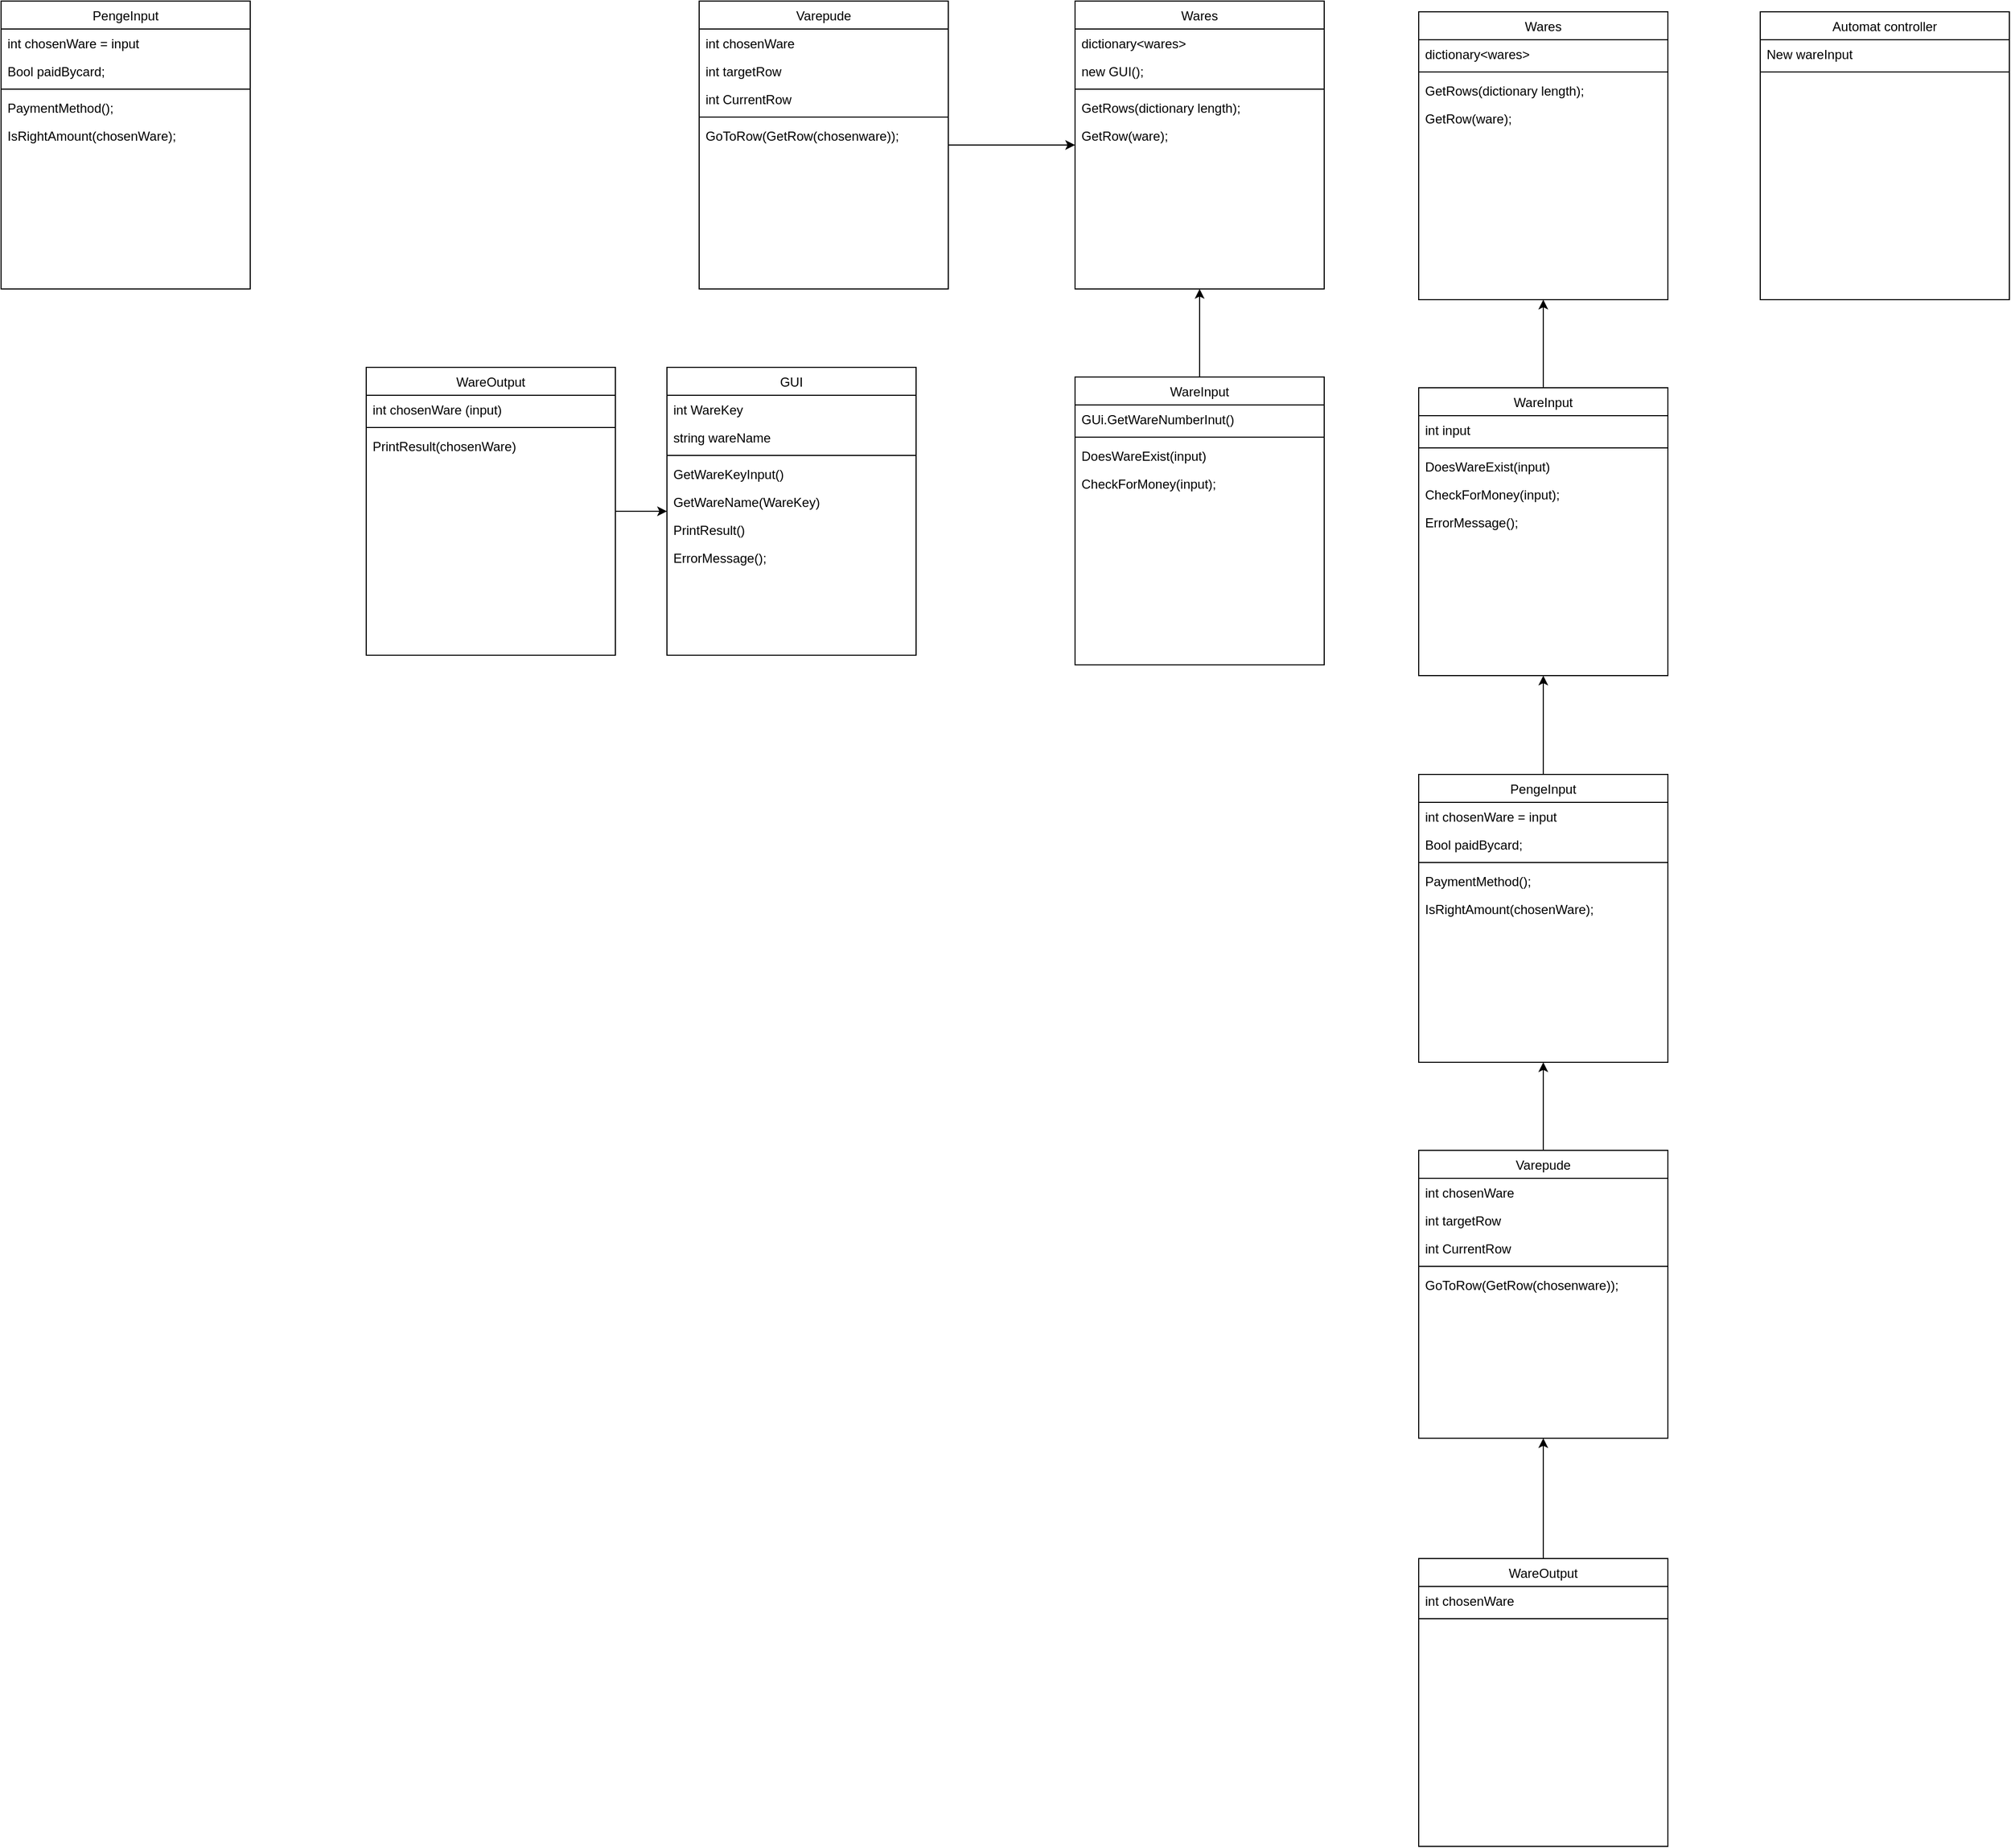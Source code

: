 <mxfile version="20.2.8" type="device"><diagram id="C5RBs43oDa-KdzZeNtuy" name="Page-1"><mxGraphModel dx="3357" dy="727" grid="1" gridSize="10" guides="1" tooltips="1" connect="1" arrows="1" fold="1" page="1" pageScale="1" pageWidth="827" pageHeight="1169" math="0" shadow="0"><root><mxCell id="WIyWlLk6GJQsqaUBKTNV-0"/><mxCell id="WIyWlLk6GJQsqaUBKTNV-1" parent="WIyWlLk6GJQsqaUBKTNV-0"/><mxCell id="zkfFHV4jXpPFQw0GAbJ--17" value="Automat controller" style="swimlane;fontStyle=0;align=center;verticalAlign=top;childLayout=stackLayout;horizontal=1;startSize=26;horizontalStack=0;resizeParent=1;resizeLast=0;collapsible=1;marginBottom=0;rounded=0;shadow=0;strokeWidth=1;" parent="WIyWlLk6GJQsqaUBKTNV-1" vertex="1"><mxGeometry x="508" y="120" width="232" height="268" as="geometry"><mxRectangle x="508" y="120" width="160" height="26" as="alternateBounds"/></mxGeometry></mxCell><mxCell id="wfZchQYUGx2VBeROAHc0-4" value="New wareInput" style="text;align=left;verticalAlign=top;spacingLeft=4;spacingRight=4;overflow=hidden;rotatable=0;points=[[0,0.5],[1,0.5]];portConstraint=eastwest;rounded=0;shadow=0;html=0;" vertex="1" parent="zkfFHV4jXpPFQw0GAbJ--17"><mxGeometry y="26" width="232" height="26" as="geometry"/></mxCell><mxCell id="zkfFHV4jXpPFQw0GAbJ--23" value="" style="line;html=1;strokeWidth=1;align=left;verticalAlign=middle;spacingTop=-1;spacingLeft=3;spacingRight=3;rotatable=0;labelPosition=right;points=[];portConstraint=eastwest;" parent="zkfFHV4jXpPFQw0GAbJ--17" vertex="1"><mxGeometry y="52" width="232" height="8" as="geometry"/></mxCell><mxCell id="wfZchQYUGx2VBeROAHc0-37" style="edgeStyle=orthogonalEdgeStyle;rounded=0;orthogonalLoop=1;jettySize=auto;html=1;" edge="1" parent="WIyWlLk6GJQsqaUBKTNV-1" source="wfZchQYUGx2VBeROAHc0-6" target="wfZchQYUGx2VBeROAHc0-32"><mxGeometry relative="1" as="geometry"/></mxCell><mxCell id="wfZchQYUGx2VBeROAHc0-6" value="WareInput" style="swimlane;fontStyle=0;align=center;verticalAlign=top;childLayout=stackLayout;horizontal=1;startSize=26;horizontalStack=0;resizeParent=1;resizeLast=0;collapsible=1;marginBottom=0;rounded=0;shadow=0;strokeWidth=1;" vertex="1" parent="WIyWlLk6GJQsqaUBKTNV-1"><mxGeometry x="190" y="470" width="232" height="268" as="geometry"><mxRectangle x="550" y="140" width="160" height="26" as="alternateBounds"/></mxGeometry></mxCell><mxCell id="wfZchQYUGx2VBeROAHc0-16" value="int input" style="text;align=left;verticalAlign=top;spacingLeft=4;spacingRight=4;overflow=hidden;rotatable=0;points=[[0,0.5],[1,0.5]];portConstraint=eastwest;" vertex="1" parent="wfZchQYUGx2VBeROAHc0-6"><mxGeometry y="26" width="232" height="26" as="geometry"/></mxCell><mxCell id="wfZchQYUGx2VBeROAHc0-13" value="" style="line;html=1;strokeWidth=1;align=left;verticalAlign=middle;spacingTop=-1;spacingLeft=3;spacingRight=3;rotatable=0;labelPosition=right;points=[];portConstraint=eastwest;" vertex="1" parent="wfZchQYUGx2VBeROAHc0-6"><mxGeometry y="52" width="232" height="8" as="geometry"/></mxCell><mxCell id="wfZchQYUGx2VBeROAHc0-19" value="DoesWareExist(input)" style="text;align=left;verticalAlign=top;spacingLeft=4;spacingRight=4;overflow=hidden;rotatable=0;points=[[0,0.5],[1,0.5]];portConstraint=eastwest;" vertex="1" parent="wfZchQYUGx2VBeROAHc0-6"><mxGeometry y="60" width="232" height="26" as="geometry"/></mxCell><mxCell id="wfZchQYUGx2VBeROAHc0-61" value="CheckForMoney(input);" style="text;align=left;verticalAlign=top;spacingLeft=4;spacingRight=4;overflow=hidden;rotatable=0;points=[[0,0.5],[1,0.5]];portConstraint=eastwest;" vertex="1" parent="wfZchQYUGx2VBeROAHc0-6"><mxGeometry y="86" width="232" height="26" as="geometry"/></mxCell><mxCell id="wfZchQYUGx2VBeROAHc0-62" value="ErrorMessage();" style="text;align=left;verticalAlign=top;spacingLeft=4;spacingRight=4;overflow=hidden;rotatable=0;points=[[0,0.5],[1,0.5]];portConstraint=eastwest;" vertex="1" parent="wfZchQYUGx2VBeROAHc0-6"><mxGeometry y="112" width="232" height="26" as="geometry"/></mxCell><mxCell id="wfZchQYUGx2VBeROAHc0-53" style="edgeStyle=orthogonalEdgeStyle;rounded=0;orthogonalLoop=1;jettySize=auto;html=1;" edge="1" parent="WIyWlLk6GJQsqaUBKTNV-1" source="wfZchQYUGx2VBeROAHc0-20" target="wfZchQYUGx2VBeROAHc0-6"><mxGeometry relative="1" as="geometry"><mxPoint x="320" y="480" as="targetPoint"/></mxGeometry></mxCell><mxCell id="wfZchQYUGx2VBeROAHc0-20" value="PengeInput" style="swimlane;fontStyle=0;align=center;verticalAlign=top;childLayout=stackLayout;horizontal=1;startSize=26;horizontalStack=0;resizeParent=1;resizeLast=0;collapsible=1;marginBottom=0;rounded=0;shadow=0;strokeWidth=1;" vertex="1" parent="WIyWlLk6GJQsqaUBKTNV-1"><mxGeometry x="190" y="830" width="232" height="268" as="geometry"><mxRectangle x="550" y="140" width="160" height="26" as="alternateBounds"/></mxGeometry></mxCell><mxCell id="wfZchQYUGx2VBeROAHc0-21" value="int chosenWare = input" style="text;align=left;verticalAlign=top;spacingLeft=4;spacingRight=4;overflow=hidden;rotatable=0;points=[[0,0.5],[1,0.5]];portConstraint=eastwest;" vertex="1" parent="wfZchQYUGx2VBeROAHc0-20"><mxGeometry y="26" width="232" height="26" as="geometry"/></mxCell><mxCell id="wfZchQYUGx2VBeROAHc0-22" value="Bool paidBycard;" style="text;align=left;verticalAlign=top;spacingLeft=4;spacingRight=4;overflow=hidden;rotatable=0;points=[[0,0.5],[1,0.5]];portConstraint=eastwest;" vertex="1" parent="wfZchQYUGx2VBeROAHc0-20"><mxGeometry y="52" width="232" height="26" as="geometry"/></mxCell><mxCell id="wfZchQYUGx2VBeROAHc0-23" value="" style="line;html=1;strokeWidth=1;align=left;verticalAlign=middle;spacingTop=-1;spacingLeft=3;spacingRight=3;rotatable=0;labelPosition=right;points=[];portConstraint=eastwest;" vertex="1" parent="wfZchQYUGx2VBeROAHc0-20"><mxGeometry y="78" width="232" height="8" as="geometry"/></mxCell><mxCell id="wfZchQYUGx2VBeROAHc0-63" value="PaymentMethod();" style="text;align=left;verticalAlign=top;spacingLeft=4;spacingRight=4;overflow=hidden;rotatable=0;points=[[0,0.5],[1,0.5]];portConstraint=eastwest;" vertex="1" parent="wfZchQYUGx2VBeROAHc0-20"><mxGeometry y="86" width="232" height="26" as="geometry"/></mxCell><mxCell id="wfZchQYUGx2VBeROAHc0-30" value="IsRightAmount(chosenWare);" style="text;align=left;verticalAlign=top;spacingLeft=4;spacingRight=4;overflow=hidden;rotatable=0;points=[[0,0.5],[1,0.5]];portConstraint=eastwest;" vertex="1" parent="wfZchQYUGx2VBeROAHc0-20"><mxGeometry y="112" width="232" height="26" as="geometry"/></mxCell><mxCell id="wfZchQYUGx2VBeROAHc0-55" style="edgeStyle=orthogonalEdgeStyle;rounded=0;orthogonalLoop=1;jettySize=auto;html=1;" edge="1" parent="WIyWlLk6GJQsqaUBKTNV-1" source="wfZchQYUGx2VBeROAHc0-25" target="wfZchQYUGx2VBeROAHc0-20"><mxGeometry relative="1" as="geometry"/></mxCell><mxCell id="wfZchQYUGx2VBeROAHc0-25" value="Varepude" style="swimlane;fontStyle=0;align=center;verticalAlign=top;childLayout=stackLayout;horizontal=1;startSize=26;horizontalStack=0;resizeParent=1;resizeLast=0;collapsible=1;marginBottom=0;rounded=0;shadow=0;strokeWidth=1;" vertex="1" parent="WIyWlLk6GJQsqaUBKTNV-1"><mxGeometry x="190" y="1180" width="232" height="268" as="geometry"><mxRectangle x="550" y="140" width="160" height="26" as="alternateBounds"/></mxGeometry></mxCell><mxCell id="wfZchQYUGx2VBeROAHc0-29" value="int chosenWare" style="text;align=left;verticalAlign=top;spacingLeft=4;spacingRight=4;overflow=hidden;rotatable=0;points=[[0,0.5],[1,0.5]];portConstraint=eastwest;" vertex="1" parent="wfZchQYUGx2VBeROAHc0-25"><mxGeometry y="26" width="232" height="26" as="geometry"/></mxCell><mxCell id="wfZchQYUGx2VBeROAHc0-67" value="int targetRow" style="text;align=left;verticalAlign=top;spacingLeft=4;spacingRight=4;overflow=hidden;rotatable=0;points=[[0,0.5],[1,0.5]];portConstraint=eastwest;" vertex="1" parent="wfZchQYUGx2VBeROAHc0-25"><mxGeometry y="52" width="232" height="26" as="geometry"/></mxCell><mxCell id="wfZchQYUGx2VBeROAHc0-68" value="int CurrentRow" style="text;align=left;verticalAlign=top;spacingLeft=4;spacingRight=4;overflow=hidden;rotatable=0;points=[[0,0.5],[1,0.5]];portConstraint=eastwest;" vertex="1" parent="wfZchQYUGx2VBeROAHc0-25"><mxGeometry y="78" width="232" height="26" as="geometry"/></mxCell><mxCell id="wfZchQYUGx2VBeROAHc0-28" value="" style="line;html=1;strokeWidth=1;align=left;verticalAlign=middle;spacingTop=-1;spacingLeft=3;spacingRight=3;rotatable=0;labelPosition=right;points=[];portConstraint=eastwest;" vertex="1" parent="wfZchQYUGx2VBeROAHc0-25"><mxGeometry y="104" width="232" height="8" as="geometry"/></mxCell><mxCell id="wfZchQYUGx2VBeROAHc0-31" value="GoToRow(GetRow(chosenware));" style="text;align=left;verticalAlign=top;spacingLeft=4;spacingRight=4;overflow=hidden;rotatable=0;points=[[0,0.5],[1,0.5]];portConstraint=eastwest;" vertex="1" parent="wfZchQYUGx2VBeROAHc0-25"><mxGeometry y="112" width="232" height="26" as="geometry"/></mxCell><mxCell id="wfZchQYUGx2VBeROAHc0-32" value="Wares" style="swimlane;fontStyle=0;align=center;verticalAlign=top;childLayout=stackLayout;horizontal=1;startSize=26;horizontalStack=0;resizeParent=1;resizeLast=0;collapsible=1;marginBottom=0;rounded=0;shadow=0;strokeWidth=1;" vertex="1" parent="WIyWlLk6GJQsqaUBKTNV-1"><mxGeometry x="190" y="120" width="232" height="268" as="geometry"><mxRectangle x="550" y="140" width="160" height="26" as="alternateBounds"/></mxGeometry></mxCell><mxCell id="wfZchQYUGx2VBeROAHc0-33" value="dictionary&lt;wares&gt; " style="text;align=left;verticalAlign=top;spacingLeft=4;spacingRight=4;overflow=hidden;rotatable=0;points=[[0,0.5],[1,0.5]];portConstraint=eastwest;" vertex="1" parent="wfZchQYUGx2VBeROAHc0-32"><mxGeometry y="26" width="232" height="26" as="geometry"/></mxCell><mxCell id="wfZchQYUGx2VBeROAHc0-34" value="" style="line;html=1;strokeWidth=1;align=left;verticalAlign=middle;spacingTop=-1;spacingLeft=3;spacingRight=3;rotatable=0;labelPosition=right;points=[];portConstraint=eastwest;" vertex="1" parent="wfZchQYUGx2VBeROAHc0-32"><mxGeometry y="52" width="232" height="8" as="geometry"/></mxCell><mxCell id="wfZchQYUGx2VBeROAHc0-35" value="GetRows(dictionary length);" style="text;align=left;verticalAlign=top;spacingLeft=4;spacingRight=4;overflow=hidden;rotatable=0;points=[[0,0.5],[1,0.5]];portConstraint=eastwest;" vertex="1" parent="wfZchQYUGx2VBeROAHc0-32"><mxGeometry y="60" width="232" height="26" as="geometry"/></mxCell><mxCell id="wfZchQYUGx2VBeROAHc0-65" value="GetRow(ware);" style="text;align=left;verticalAlign=top;spacingLeft=4;spacingRight=4;overflow=hidden;rotatable=0;points=[[0,0.5],[1,0.5]];portConstraint=eastwest;" vertex="1" parent="wfZchQYUGx2VBeROAHc0-32"><mxGeometry y="86" width="232" height="26" as="geometry"/></mxCell><mxCell id="wfZchQYUGx2VBeROAHc0-60" style="edgeStyle=orthogonalEdgeStyle;rounded=0;orthogonalLoop=1;jettySize=auto;html=1;" edge="1" parent="WIyWlLk6GJQsqaUBKTNV-1" source="wfZchQYUGx2VBeROAHc0-56" target="wfZchQYUGx2VBeROAHc0-25"><mxGeometry relative="1" as="geometry"/></mxCell><mxCell id="wfZchQYUGx2VBeROAHc0-56" value="WareOutput" style="swimlane;fontStyle=0;align=center;verticalAlign=top;childLayout=stackLayout;horizontal=1;startSize=26;horizontalStack=0;resizeParent=1;resizeLast=0;collapsible=1;marginBottom=0;rounded=0;shadow=0;strokeWidth=1;" vertex="1" parent="WIyWlLk6GJQsqaUBKTNV-1"><mxGeometry x="190" y="1560" width="232" height="268" as="geometry"><mxRectangle x="550" y="140" width="160" height="26" as="alternateBounds"/></mxGeometry></mxCell><mxCell id="wfZchQYUGx2VBeROAHc0-57" value="int chosenWare" style="text;align=left;verticalAlign=top;spacingLeft=4;spacingRight=4;overflow=hidden;rotatable=0;points=[[0,0.5],[1,0.5]];portConstraint=eastwest;" vertex="1" parent="wfZchQYUGx2VBeROAHc0-56"><mxGeometry y="26" width="232" height="26" as="geometry"/></mxCell><mxCell id="wfZchQYUGx2VBeROAHc0-58" value="" style="line;html=1;strokeWidth=1;align=left;verticalAlign=middle;spacingTop=-1;spacingLeft=3;spacingRight=3;rotatable=0;labelPosition=right;points=[];portConstraint=eastwest;" vertex="1" parent="wfZchQYUGx2VBeROAHc0-56"><mxGeometry y="52" width="232" height="8" as="geometry"/></mxCell><mxCell id="wfZchQYUGx2VBeROAHc0-99" style="edgeStyle=orthogonalEdgeStyle;rounded=0;orthogonalLoop=1;jettySize=auto;html=1;" edge="1" source="wfZchQYUGx2VBeROAHc0-100" target="wfZchQYUGx2VBeROAHc0-120" parent="WIyWlLk6GJQsqaUBKTNV-1"><mxGeometry relative="1" as="geometry"/></mxCell><mxCell id="wfZchQYUGx2VBeROAHc0-100" value="WareInput" style="swimlane;fontStyle=0;align=center;verticalAlign=top;childLayout=stackLayout;horizontal=1;startSize=26;horizontalStack=0;resizeParent=1;resizeLast=0;collapsible=1;marginBottom=0;rounded=0;shadow=0;strokeWidth=1;" vertex="1" parent="WIyWlLk6GJQsqaUBKTNV-1"><mxGeometry x="-130" y="460" width="232" height="268" as="geometry"><mxRectangle x="550" y="140" width="160" height="26" as="alternateBounds"/></mxGeometry></mxCell><mxCell id="wfZchQYUGx2VBeROAHc0-101" value="GUi.GetWareNumberInut()" style="text;align=left;verticalAlign=top;spacingLeft=4;spacingRight=4;overflow=hidden;rotatable=0;points=[[0,0.5],[1,0.5]];portConstraint=eastwest;" vertex="1" parent="wfZchQYUGx2VBeROAHc0-100"><mxGeometry y="26" width="232" height="26" as="geometry"/></mxCell><mxCell id="wfZchQYUGx2VBeROAHc0-102" value="" style="line;html=1;strokeWidth=1;align=left;verticalAlign=middle;spacingTop=-1;spacingLeft=3;spacingRight=3;rotatable=0;labelPosition=right;points=[];portConstraint=eastwest;" vertex="1" parent="wfZchQYUGx2VBeROAHc0-100"><mxGeometry y="52" width="232" height="8" as="geometry"/></mxCell><mxCell id="wfZchQYUGx2VBeROAHc0-103" value="DoesWareExist(input)" style="text;align=left;verticalAlign=top;spacingLeft=4;spacingRight=4;overflow=hidden;rotatable=0;points=[[0,0.5],[1,0.5]];portConstraint=eastwest;" vertex="1" parent="wfZchQYUGx2VBeROAHc0-100"><mxGeometry y="60" width="232" height="26" as="geometry"/></mxCell><mxCell id="wfZchQYUGx2VBeROAHc0-104" value="CheckForMoney(input);" style="text;align=left;verticalAlign=top;spacingLeft=4;spacingRight=4;overflow=hidden;rotatable=0;points=[[0,0.5],[1,0.5]];portConstraint=eastwest;" vertex="1" parent="wfZchQYUGx2VBeROAHc0-100"><mxGeometry y="86" width="232" height="26" as="geometry"/></mxCell><mxCell id="wfZchQYUGx2VBeROAHc0-107" value="PengeInput" style="swimlane;fontStyle=0;align=center;verticalAlign=top;childLayout=stackLayout;horizontal=1;startSize=26;horizontalStack=0;resizeParent=1;resizeLast=0;collapsible=1;marginBottom=0;rounded=0;shadow=0;strokeWidth=1;" vertex="1" parent="WIyWlLk6GJQsqaUBKTNV-1"><mxGeometry x="-1130" y="110" width="232" height="268" as="geometry"><mxRectangle x="550" y="140" width="160" height="26" as="alternateBounds"/></mxGeometry></mxCell><mxCell id="wfZchQYUGx2VBeROAHc0-108" value="int chosenWare = input" style="text;align=left;verticalAlign=top;spacingLeft=4;spacingRight=4;overflow=hidden;rotatable=0;points=[[0,0.5],[1,0.5]];portConstraint=eastwest;" vertex="1" parent="wfZchQYUGx2VBeROAHc0-107"><mxGeometry y="26" width="232" height="26" as="geometry"/></mxCell><mxCell id="wfZchQYUGx2VBeROAHc0-109" value="Bool paidBycard;" style="text;align=left;verticalAlign=top;spacingLeft=4;spacingRight=4;overflow=hidden;rotatable=0;points=[[0,0.5],[1,0.5]];portConstraint=eastwest;" vertex="1" parent="wfZchQYUGx2VBeROAHc0-107"><mxGeometry y="52" width="232" height="26" as="geometry"/></mxCell><mxCell id="wfZchQYUGx2VBeROAHc0-110" value="" style="line;html=1;strokeWidth=1;align=left;verticalAlign=middle;spacingTop=-1;spacingLeft=3;spacingRight=3;rotatable=0;labelPosition=right;points=[];portConstraint=eastwest;" vertex="1" parent="wfZchQYUGx2VBeROAHc0-107"><mxGeometry y="78" width="232" height="8" as="geometry"/></mxCell><mxCell id="wfZchQYUGx2VBeROAHc0-111" value="PaymentMethod();" style="text;align=left;verticalAlign=top;spacingLeft=4;spacingRight=4;overflow=hidden;rotatable=0;points=[[0,0.5],[1,0.5]];portConstraint=eastwest;" vertex="1" parent="wfZchQYUGx2VBeROAHc0-107"><mxGeometry y="86" width="232" height="26" as="geometry"/></mxCell><mxCell id="wfZchQYUGx2VBeROAHc0-112" value="IsRightAmount(chosenWare);" style="text;align=left;verticalAlign=top;spacingLeft=4;spacingRight=4;overflow=hidden;rotatable=0;points=[[0,0.5],[1,0.5]];portConstraint=eastwest;" vertex="1" parent="wfZchQYUGx2VBeROAHc0-107"><mxGeometry y="112" width="232" height="26" as="geometry"/></mxCell><mxCell id="wfZchQYUGx2VBeROAHc0-129" style="edgeStyle=orthogonalEdgeStyle;rounded=0;orthogonalLoop=1;jettySize=auto;html=1;" edge="1" parent="WIyWlLk6GJQsqaUBKTNV-1" source="wfZchQYUGx2VBeROAHc0-114" target="wfZchQYUGx2VBeROAHc0-120"><mxGeometry relative="1" as="geometry"/></mxCell><mxCell id="wfZchQYUGx2VBeROAHc0-114" value="Varepude" style="swimlane;fontStyle=0;align=center;verticalAlign=top;childLayout=stackLayout;horizontal=1;startSize=26;horizontalStack=0;resizeParent=1;resizeLast=0;collapsible=1;marginBottom=0;rounded=0;shadow=0;strokeWidth=1;" vertex="1" parent="WIyWlLk6GJQsqaUBKTNV-1"><mxGeometry x="-480" y="110" width="232" height="268" as="geometry"><mxRectangle x="550" y="140" width="160" height="26" as="alternateBounds"/></mxGeometry></mxCell><mxCell id="wfZchQYUGx2VBeROAHc0-115" value="int chosenWare" style="text;align=left;verticalAlign=top;spacingLeft=4;spacingRight=4;overflow=hidden;rotatable=0;points=[[0,0.5],[1,0.5]];portConstraint=eastwest;" vertex="1" parent="wfZchQYUGx2VBeROAHc0-114"><mxGeometry y="26" width="232" height="26" as="geometry"/></mxCell><mxCell id="wfZchQYUGx2VBeROAHc0-116" value="int targetRow" style="text;align=left;verticalAlign=top;spacingLeft=4;spacingRight=4;overflow=hidden;rotatable=0;points=[[0,0.5],[1,0.5]];portConstraint=eastwest;" vertex="1" parent="wfZchQYUGx2VBeROAHc0-114"><mxGeometry y="52" width="232" height="26" as="geometry"/></mxCell><mxCell id="wfZchQYUGx2VBeROAHc0-117" value="int CurrentRow" style="text;align=left;verticalAlign=top;spacingLeft=4;spacingRight=4;overflow=hidden;rotatable=0;points=[[0,0.5],[1,0.5]];portConstraint=eastwest;" vertex="1" parent="wfZchQYUGx2VBeROAHc0-114"><mxGeometry y="78" width="232" height="26" as="geometry"/></mxCell><mxCell id="wfZchQYUGx2VBeROAHc0-118" value="" style="line;html=1;strokeWidth=1;align=left;verticalAlign=middle;spacingTop=-1;spacingLeft=3;spacingRight=3;rotatable=0;labelPosition=right;points=[];portConstraint=eastwest;" vertex="1" parent="wfZchQYUGx2VBeROAHc0-114"><mxGeometry y="104" width="232" height="8" as="geometry"/></mxCell><mxCell id="wfZchQYUGx2VBeROAHc0-119" value="GoToRow(GetRow(chosenware));" style="text;align=left;verticalAlign=top;spacingLeft=4;spacingRight=4;overflow=hidden;rotatable=0;points=[[0,0.5],[1,0.5]];portConstraint=eastwest;" vertex="1" parent="wfZchQYUGx2VBeROAHc0-114"><mxGeometry y="112" width="232" height="26" as="geometry"/></mxCell><mxCell id="wfZchQYUGx2VBeROAHc0-120" value="Wares" style="swimlane;fontStyle=0;align=center;verticalAlign=top;childLayout=stackLayout;horizontal=1;startSize=26;horizontalStack=0;resizeParent=1;resizeLast=0;collapsible=1;marginBottom=0;rounded=0;shadow=0;strokeWidth=1;" vertex="1" parent="WIyWlLk6GJQsqaUBKTNV-1"><mxGeometry x="-130" y="110" width="232" height="268" as="geometry"><mxRectangle x="550" y="140" width="160" height="26" as="alternateBounds"/></mxGeometry></mxCell><mxCell id="wfZchQYUGx2VBeROAHc0-121" value="dictionary&lt;wares&gt; " style="text;align=left;verticalAlign=top;spacingLeft=4;spacingRight=4;overflow=hidden;rotatable=0;points=[[0,0.5],[1,0.5]];portConstraint=eastwest;" vertex="1" parent="wfZchQYUGx2VBeROAHc0-120"><mxGeometry y="26" width="232" height="26" as="geometry"/></mxCell><mxCell id="wfZchQYUGx2VBeROAHc0-138" value="new GUI();" style="text;align=left;verticalAlign=top;spacingLeft=4;spacingRight=4;overflow=hidden;rotatable=0;points=[[0,0.5],[1,0.5]];portConstraint=eastwest;" vertex="1" parent="wfZchQYUGx2VBeROAHc0-120"><mxGeometry y="52" width="232" height="26" as="geometry"/></mxCell><mxCell id="wfZchQYUGx2VBeROAHc0-122" value="" style="line;html=1;strokeWidth=1;align=left;verticalAlign=middle;spacingTop=-1;spacingLeft=3;spacingRight=3;rotatable=0;labelPosition=right;points=[];portConstraint=eastwest;" vertex="1" parent="wfZchQYUGx2VBeROAHc0-120"><mxGeometry y="78" width="232" height="8" as="geometry"/></mxCell><mxCell id="wfZchQYUGx2VBeROAHc0-123" value="GetRows(dictionary length);" style="text;align=left;verticalAlign=top;spacingLeft=4;spacingRight=4;overflow=hidden;rotatable=0;points=[[0,0.5],[1,0.5]];portConstraint=eastwest;" vertex="1" parent="wfZchQYUGx2VBeROAHc0-120"><mxGeometry y="86" width="232" height="26" as="geometry"/></mxCell><mxCell id="wfZchQYUGx2VBeROAHc0-124" value="GetRow(ware);" style="text;align=left;verticalAlign=top;spacingLeft=4;spacingRight=4;overflow=hidden;rotatable=0;points=[[0,0.5],[1,0.5]];portConstraint=eastwest;" vertex="1" parent="wfZchQYUGx2VBeROAHc0-120"><mxGeometry y="112" width="232" height="26" as="geometry"/></mxCell><mxCell id="wfZchQYUGx2VBeROAHc0-139" style="edgeStyle=orthogonalEdgeStyle;rounded=0;orthogonalLoop=1;jettySize=auto;html=1;" edge="1" parent="WIyWlLk6GJQsqaUBKTNV-1" source="wfZchQYUGx2VBeROAHc0-126" target="wfZchQYUGx2VBeROAHc0-130"><mxGeometry relative="1" as="geometry"/></mxCell><mxCell id="wfZchQYUGx2VBeROAHc0-126" value="WareOutput" style="swimlane;fontStyle=0;align=center;verticalAlign=top;childLayout=stackLayout;horizontal=1;startSize=26;horizontalStack=0;resizeParent=1;resizeLast=0;collapsible=1;marginBottom=0;rounded=0;shadow=0;strokeWidth=1;" vertex="1" parent="WIyWlLk6GJQsqaUBKTNV-1"><mxGeometry x="-790" y="451" width="232" height="268" as="geometry"><mxRectangle x="550" y="140" width="160" height="26" as="alternateBounds"/></mxGeometry></mxCell><mxCell id="wfZchQYUGx2VBeROAHc0-127" value="int chosenWare (input)&#10;" style="text;align=left;verticalAlign=top;spacingLeft=4;spacingRight=4;overflow=hidden;rotatable=0;points=[[0,0.5],[1,0.5]];portConstraint=eastwest;" vertex="1" parent="wfZchQYUGx2VBeROAHc0-126"><mxGeometry y="26" width="232" height="26" as="geometry"/></mxCell><mxCell id="wfZchQYUGx2VBeROAHc0-128" value="" style="line;html=1;strokeWidth=1;align=left;verticalAlign=middle;spacingTop=-1;spacingLeft=3;spacingRight=3;rotatable=0;labelPosition=right;points=[];portConstraint=eastwest;" vertex="1" parent="wfZchQYUGx2VBeROAHc0-126"><mxGeometry y="52" width="232" height="8" as="geometry"/></mxCell><mxCell id="wfZchQYUGx2VBeROAHc0-140" value="PrintResult(chosenWare)" style="text;align=left;verticalAlign=top;spacingLeft=4;spacingRight=4;overflow=hidden;rotatable=0;points=[[0,0.5],[1,0.5]];portConstraint=eastwest;" vertex="1" parent="wfZchQYUGx2VBeROAHc0-126"><mxGeometry y="60" width="232" height="26" as="geometry"/></mxCell><mxCell id="wfZchQYUGx2VBeROAHc0-130" value="GUI" style="swimlane;fontStyle=0;align=center;verticalAlign=top;childLayout=stackLayout;horizontal=1;startSize=26;horizontalStack=0;resizeParent=1;resizeLast=0;collapsible=1;marginBottom=0;rounded=0;shadow=0;strokeWidth=1;" vertex="1" parent="WIyWlLk6GJQsqaUBKTNV-1"><mxGeometry x="-510" y="451" width="232" height="268" as="geometry"><mxRectangle x="550" y="140" width="160" height="26" as="alternateBounds"/></mxGeometry></mxCell><mxCell id="wfZchQYUGx2VBeROAHc0-131" value="int WareKey" style="text;align=left;verticalAlign=top;spacingLeft=4;spacingRight=4;overflow=hidden;rotatable=0;points=[[0,0.5],[1,0.5]];portConstraint=eastwest;" vertex="1" parent="wfZchQYUGx2VBeROAHc0-130"><mxGeometry y="26" width="232" height="26" as="geometry"/></mxCell><mxCell id="wfZchQYUGx2VBeROAHc0-137" value="string wareName" style="text;align=left;verticalAlign=top;spacingLeft=4;spacingRight=4;overflow=hidden;rotatable=0;points=[[0,0.5],[1,0.5]];portConstraint=eastwest;" vertex="1" parent="wfZchQYUGx2VBeROAHc0-130"><mxGeometry y="52" width="232" height="26" as="geometry"/></mxCell><mxCell id="wfZchQYUGx2VBeROAHc0-132" value="" style="line;html=1;strokeWidth=1;align=left;verticalAlign=middle;spacingTop=-1;spacingLeft=3;spacingRight=3;rotatable=0;labelPosition=right;points=[];portConstraint=eastwest;" vertex="1" parent="wfZchQYUGx2VBeROAHc0-130"><mxGeometry y="78" width="232" height="8" as="geometry"/></mxCell><mxCell id="wfZchQYUGx2VBeROAHc0-133" value="GetWareKeyInput()" style="text;align=left;verticalAlign=top;spacingLeft=4;spacingRight=4;overflow=hidden;rotatable=0;points=[[0,0.5],[1,0.5]];portConstraint=eastwest;" vertex="1" parent="wfZchQYUGx2VBeROAHc0-130"><mxGeometry y="86" width="232" height="26" as="geometry"/></mxCell><mxCell id="wfZchQYUGx2VBeROAHc0-134" value="GetWareName(WareKey)" style="text;align=left;verticalAlign=top;spacingLeft=4;spacingRight=4;overflow=hidden;rotatable=0;points=[[0,0.5],[1,0.5]];portConstraint=eastwest;" vertex="1" parent="wfZchQYUGx2VBeROAHc0-130"><mxGeometry y="112" width="232" height="26" as="geometry"/></mxCell><mxCell id="wfZchQYUGx2VBeROAHc0-136" value="PrintResult()" style="text;align=left;verticalAlign=top;spacingLeft=4;spacingRight=4;overflow=hidden;rotatable=0;points=[[0,0.5],[1,0.5]];portConstraint=eastwest;" vertex="1" parent="wfZchQYUGx2VBeROAHc0-130"><mxGeometry y="138" width="232" height="26" as="geometry"/></mxCell><mxCell id="wfZchQYUGx2VBeROAHc0-135" value="ErrorMessage();" style="text;align=left;verticalAlign=top;spacingLeft=4;spacingRight=4;overflow=hidden;rotatable=0;points=[[0,0.5],[1,0.5]];portConstraint=eastwest;" vertex="1" parent="wfZchQYUGx2VBeROAHc0-130"><mxGeometry y="164" width="232" height="26" as="geometry"/></mxCell></root></mxGraphModel></diagram></mxfile>